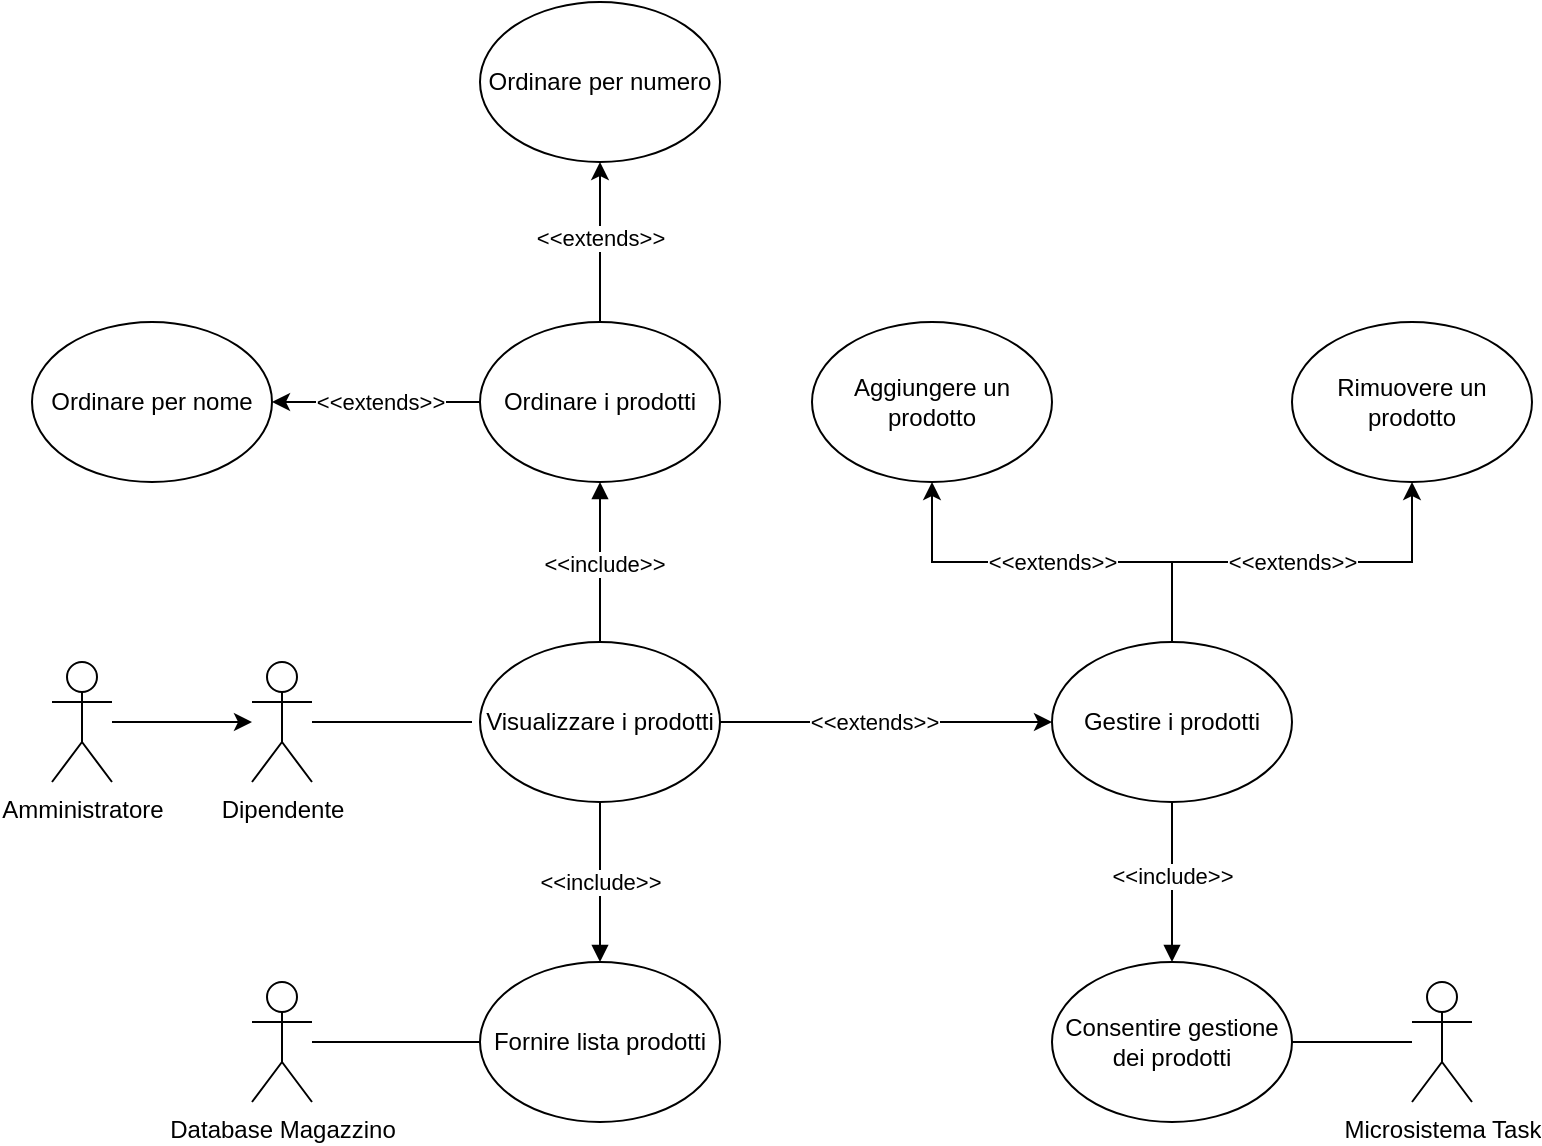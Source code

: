 <mxfile version="21.8.2" type="device">
  <diagram name="Pagina-1" id="W8JXdEqDkIwcpQrRgfC7">
    <mxGraphModel dx="1213" dy="1847" grid="1" gridSize="10" guides="1" tooltips="1" connect="1" arrows="1" fold="1" page="1" pageScale="1" pageWidth="827" pageHeight="1169" math="0" shadow="0">
      <root>
        <mxCell id="0" />
        <mxCell id="1" parent="0" />
        <mxCell id="LDJPQ7w_dxFSnfOj3DVX-12" style="edgeStyle=orthogonalEdgeStyle;rounded=0;orthogonalLoop=1;jettySize=auto;html=1;endArrow=none;endFill=0;" edge="1" parent="1" source="LDJPQ7w_dxFSnfOj3DVX-1">
          <mxGeometry relative="1" as="geometry">
            <mxPoint x="290" y="280" as="targetPoint" />
          </mxGeometry>
        </mxCell>
        <mxCell id="LDJPQ7w_dxFSnfOj3DVX-1" value="Dipendente" style="shape=umlActor;verticalLabelPosition=bottom;verticalAlign=top;html=1;outlineConnect=0;" vertex="1" parent="1">
          <mxGeometry x="180" y="250" width="30" height="60" as="geometry" />
        </mxCell>
        <mxCell id="LDJPQ7w_dxFSnfOj3DVX-3" style="edgeStyle=orthogonalEdgeStyle;rounded=0;orthogonalLoop=1;jettySize=auto;html=1;" edge="1" parent="1" source="LDJPQ7w_dxFSnfOj3DVX-2" target="LDJPQ7w_dxFSnfOj3DVX-1">
          <mxGeometry relative="1" as="geometry" />
        </mxCell>
        <mxCell id="LDJPQ7w_dxFSnfOj3DVX-2" value="Amministratore" style="shape=umlActor;verticalLabelPosition=bottom;verticalAlign=top;html=1;outlineConnect=0;" vertex="1" parent="1">
          <mxGeometry x="80" y="250" width="30" height="60" as="geometry" />
        </mxCell>
        <mxCell id="LDJPQ7w_dxFSnfOj3DVX-4" value="Aggiungere un prodotto" style="ellipse;whiteSpace=wrap;html=1;" vertex="1" parent="1">
          <mxGeometry x="460" y="80" width="120" height="80" as="geometry" />
        </mxCell>
        <mxCell id="LDJPQ7w_dxFSnfOj3DVX-5" value="Rimuovere un prodotto" style="ellipse;whiteSpace=wrap;html=1;" vertex="1" parent="1">
          <mxGeometry x="700" y="80" width="120" height="80" as="geometry" />
        </mxCell>
        <mxCell id="LDJPQ7w_dxFSnfOj3DVX-8" style="edgeStyle=orthogonalEdgeStyle;rounded=0;orthogonalLoop=1;jettySize=auto;html=1;entryX=0.5;entryY=1;entryDx=0;entryDy=0;" edge="1" parent="1" source="LDJPQ7w_dxFSnfOj3DVX-6" target="LDJPQ7w_dxFSnfOj3DVX-4">
          <mxGeometry relative="1" as="geometry" />
        </mxCell>
        <mxCell id="LDJPQ7w_dxFSnfOj3DVX-43" value="&amp;lt;&amp;lt;extends&amp;gt;&amp;gt;" style="edgeLabel;html=1;align=center;verticalAlign=middle;resizable=0;points=[];" vertex="1" connectable="0" parent="LDJPQ7w_dxFSnfOj3DVX-8">
          <mxGeometry x="0.14" relative="1" as="geometry">
            <mxPoint x="14" as="offset" />
          </mxGeometry>
        </mxCell>
        <mxCell id="LDJPQ7w_dxFSnfOj3DVX-9" style="edgeStyle=orthogonalEdgeStyle;rounded=0;orthogonalLoop=1;jettySize=auto;html=1;entryX=0.5;entryY=1;entryDx=0;entryDy=0;" edge="1" parent="1" source="LDJPQ7w_dxFSnfOj3DVX-6" target="LDJPQ7w_dxFSnfOj3DVX-5">
          <mxGeometry relative="1" as="geometry" />
        </mxCell>
        <mxCell id="LDJPQ7w_dxFSnfOj3DVX-44" value="&amp;lt;&amp;lt;extends&amp;gt;&amp;gt;" style="edgeLabel;html=1;align=center;verticalAlign=middle;resizable=0;points=[];" vertex="1" connectable="0" parent="LDJPQ7w_dxFSnfOj3DVX-9">
          <mxGeometry x="-0.051" y="-2" relative="1" as="geometry">
            <mxPoint x="5" y="-2" as="offset" />
          </mxGeometry>
        </mxCell>
        <mxCell id="LDJPQ7w_dxFSnfOj3DVX-6" value="Gestire i prodotti" style="ellipse;whiteSpace=wrap;html=1;" vertex="1" parent="1">
          <mxGeometry x="580" y="240" width="120" height="80" as="geometry" />
        </mxCell>
        <mxCell id="LDJPQ7w_dxFSnfOj3DVX-32" style="edgeStyle=orthogonalEdgeStyle;rounded=0;orthogonalLoop=1;jettySize=auto;html=1;entryX=0;entryY=0.5;entryDx=0;entryDy=0;" edge="1" parent="1" source="LDJPQ7w_dxFSnfOj3DVX-11" target="LDJPQ7w_dxFSnfOj3DVX-6">
          <mxGeometry relative="1" as="geometry" />
        </mxCell>
        <mxCell id="LDJPQ7w_dxFSnfOj3DVX-40" value="&amp;lt;&amp;lt;extends&amp;gt;&amp;gt;" style="edgeLabel;html=1;align=center;verticalAlign=middle;resizable=0;points=[];" vertex="1" connectable="0" parent="LDJPQ7w_dxFSnfOj3DVX-32">
          <mxGeometry x="-0.141" relative="1" as="geometry">
            <mxPoint x="5" as="offset" />
          </mxGeometry>
        </mxCell>
        <mxCell id="LDJPQ7w_dxFSnfOj3DVX-11" value="Visualizzare i prodotti" style="ellipse;whiteSpace=wrap;html=1;" vertex="1" parent="1">
          <mxGeometry x="294" y="240" width="120" height="80" as="geometry" />
        </mxCell>
        <mxCell id="LDJPQ7w_dxFSnfOj3DVX-16" style="edgeStyle=orthogonalEdgeStyle;rounded=0;orthogonalLoop=1;jettySize=auto;html=1;entryX=0;entryY=0.5;entryDx=0;entryDy=0;endArrow=none;endFill=0;" edge="1" parent="1" source="LDJPQ7w_dxFSnfOj3DVX-14" target="LDJPQ7w_dxFSnfOj3DVX-15">
          <mxGeometry relative="1" as="geometry" />
        </mxCell>
        <mxCell id="LDJPQ7w_dxFSnfOj3DVX-14" value="Database Magazzino" style="shape=umlActor;verticalLabelPosition=bottom;verticalAlign=top;html=1;outlineConnect=0;" vertex="1" parent="1">
          <mxGeometry x="180" y="410" width="30" height="60" as="geometry" />
        </mxCell>
        <mxCell id="LDJPQ7w_dxFSnfOj3DVX-17" style="edgeStyle=orthogonalEdgeStyle;rounded=0;orthogonalLoop=1;jettySize=auto;html=1;entryX=0.5;entryY=1;entryDx=0;entryDy=0;endArrow=none;endFill=0;startArrow=block;startFill=1;" edge="1" parent="1" source="LDJPQ7w_dxFSnfOj3DVX-15" target="LDJPQ7w_dxFSnfOj3DVX-11">
          <mxGeometry relative="1" as="geometry" />
        </mxCell>
        <mxCell id="LDJPQ7w_dxFSnfOj3DVX-38" value="&amp;lt;&amp;lt;include&amp;gt;&amp;gt;" style="edgeLabel;html=1;align=center;verticalAlign=middle;resizable=0;points=[];" vertex="1" connectable="0" parent="LDJPQ7w_dxFSnfOj3DVX-17">
          <mxGeometry x="0.003" y="-3" relative="1" as="geometry">
            <mxPoint x="-3" as="offset" />
          </mxGeometry>
        </mxCell>
        <mxCell id="LDJPQ7w_dxFSnfOj3DVX-15" value="Fornire lista prodotti" style="ellipse;whiteSpace=wrap;html=1;" vertex="1" parent="1">
          <mxGeometry x="294" y="400" width="120" height="80" as="geometry" />
        </mxCell>
        <mxCell id="LDJPQ7w_dxFSnfOj3DVX-34" style="edgeStyle=orthogonalEdgeStyle;rounded=0;orthogonalLoop=1;jettySize=auto;html=1;entryX=1;entryY=0.5;entryDx=0;entryDy=0;endArrow=none;endFill=0;" edge="1" parent="1" source="LDJPQ7w_dxFSnfOj3DVX-18" target="LDJPQ7w_dxFSnfOj3DVX-30">
          <mxGeometry relative="1" as="geometry" />
        </mxCell>
        <mxCell id="LDJPQ7w_dxFSnfOj3DVX-18" value="Microsistema Task" style="shape=umlActor;verticalLabelPosition=bottom;verticalAlign=top;html=1;outlineConnect=0;" vertex="1" parent="1">
          <mxGeometry x="760" y="410" width="30" height="60" as="geometry" />
        </mxCell>
        <mxCell id="LDJPQ7w_dxFSnfOj3DVX-27" style="edgeStyle=orthogonalEdgeStyle;rounded=0;orthogonalLoop=1;jettySize=auto;html=1;entryX=0.5;entryY=0;entryDx=0;entryDy=0;startArrow=block;startFill=1;endArrow=none;endFill=0;" edge="1" parent="1" source="LDJPQ7w_dxFSnfOj3DVX-21" target="LDJPQ7w_dxFSnfOj3DVX-11">
          <mxGeometry relative="1" as="geometry">
            <Array as="points">
              <mxPoint x="354" y="220" />
              <mxPoint x="354" y="220" />
            </Array>
          </mxGeometry>
        </mxCell>
        <mxCell id="LDJPQ7w_dxFSnfOj3DVX-39" value="&amp;lt;&amp;lt;include&amp;gt;&amp;gt;" style="edgeLabel;html=1;align=center;verticalAlign=middle;resizable=0;points=[];" vertex="1" connectable="0" parent="LDJPQ7w_dxFSnfOj3DVX-27">
          <mxGeometry x="0.016" y="2" relative="1" as="geometry">
            <mxPoint as="offset" />
          </mxGeometry>
        </mxCell>
        <mxCell id="LDJPQ7w_dxFSnfOj3DVX-28" style="edgeStyle=orthogonalEdgeStyle;rounded=0;orthogonalLoop=1;jettySize=auto;html=1;entryX=1;entryY=0.5;entryDx=0;entryDy=0;" edge="1" parent="1" source="LDJPQ7w_dxFSnfOj3DVX-21" target="LDJPQ7w_dxFSnfOj3DVX-22">
          <mxGeometry relative="1" as="geometry" />
        </mxCell>
        <mxCell id="LDJPQ7w_dxFSnfOj3DVX-46" value="&amp;lt;&amp;lt;extends&amp;gt;&amp;gt;" style="edgeLabel;html=1;align=center;verticalAlign=middle;resizable=0;points=[];" vertex="1" connectable="0" parent="LDJPQ7w_dxFSnfOj3DVX-28">
          <mxGeometry x="0.061" relative="1" as="geometry">
            <mxPoint x="5" as="offset" />
          </mxGeometry>
        </mxCell>
        <mxCell id="LDJPQ7w_dxFSnfOj3DVX-29" style="edgeStyle=orthogonalEdgeStyle;rounded=0;orthogonalLoop=1;jettySize=auto;html=1;entryX=0.5;entryY=1;entryDx=0;entryDy=0;" edge="1" parent="1" source="LDJPQ7w_dxFSnfOj3DVX-21" target="LDJPQ7w_dxFSnfOj3DVX-23">
          <mxGeometry relative="1" as="geometry" />
        </mxCell>
        <mxCell id="LDJPQ7w_dxFSnfOj3DVX-45" value="&amp;lt;&amp;lt;extends&amp;gt;&amp;gt;" style="edgeLabel;html=1;align=center;verticalAlign=middle;resizable=0;points=[];" vertex="1" connectable="0" parent="LDJPQ7w_dxFSnfOj3DVX-29">
          <mxGeometry x="0.184" y="-1" relative="1" as="geometry">
            <mxPoint x="-1" y="5" as="offset" />
          </mxGeometry>
        </mxCell>
        <mxCell id="LDJPQ7w_dxFSnfOj3DVX-21" value="Ordinare i prodotti" style="ellipse;whiteSpace=wrap;html=1;" vertex="1" parent="1">
          <mxGeometry x="294" y="80" width="120" height="80" as="geometry" />
        </mxCell>
        <mxCell id="LDJPQ7w_dxFSnfOj3DVX-22" value="Ordinare per nome" style="ellipse;whiteSpace=wrap;html=1;" vertex="1" parent="1">
          <mxGeometry x="70" y="80" width="120" height="80" as="geometry" />
        </mxCell>
        <mxCell id="LDJPQ7w_dxFSnfOj3DVX-23" value="Ordinare per numero" style="ellipse;whiteSpace=wrap;html=1;" vertex="1" parent="1">
          <mxGeometry x="294" y="-80" width="120" height="80" as="geometry" />
        </mxCell>
        <mxCell id="LDJPQ7w_dxFSnfOj3DVX-35" style="edgeStyle=orthogonalEdgeStyle;rounded=0;orthogonalLoop=1;jettySize=auto;html=1;endArrow=none;endFill=0;startArrow=block;startFill=1;" edge="1" parent="1" source="LDJPQ7w_dxFSnfOj3DVX-30" target="LDJPQ7w_dxFSnfOj3DVX-6">
          <mxGeometry relative="1" as="geometry" />
        </mxCell>
        <mxCell id="LDJPQ7w_dxFSnfOj3DVX-41" value="&amp;lt;&amp;lt;include&amp;gt;&amp;gt;" style="edgeLabel;html=1;align=center;verticalAlign=middle;resizable=0;points=[];" vertex="1" connectable="0" parent="LDJPQ7w_dxFSnfOj3DVX-35">
          <mxGeometry x="0.069" relative="1" as="geometry">
            <mxPoint as="offset" />
          </mxGeometry>
        </mxCell>
        <mxCell id="LDJPQ7w_dxFSnfOj3DVX-30" value="Consentire gestione dei prodotti" style="ellipse;whiteSpace=wrap;html=1;" vertex="1" parent="1">
          <mxGeometry x="580" y="400" width="120" height="80" as="geometry" />
        </mxCell>
      </root>
    </mxGraphModel>
  </diagram>
</mxfile>

